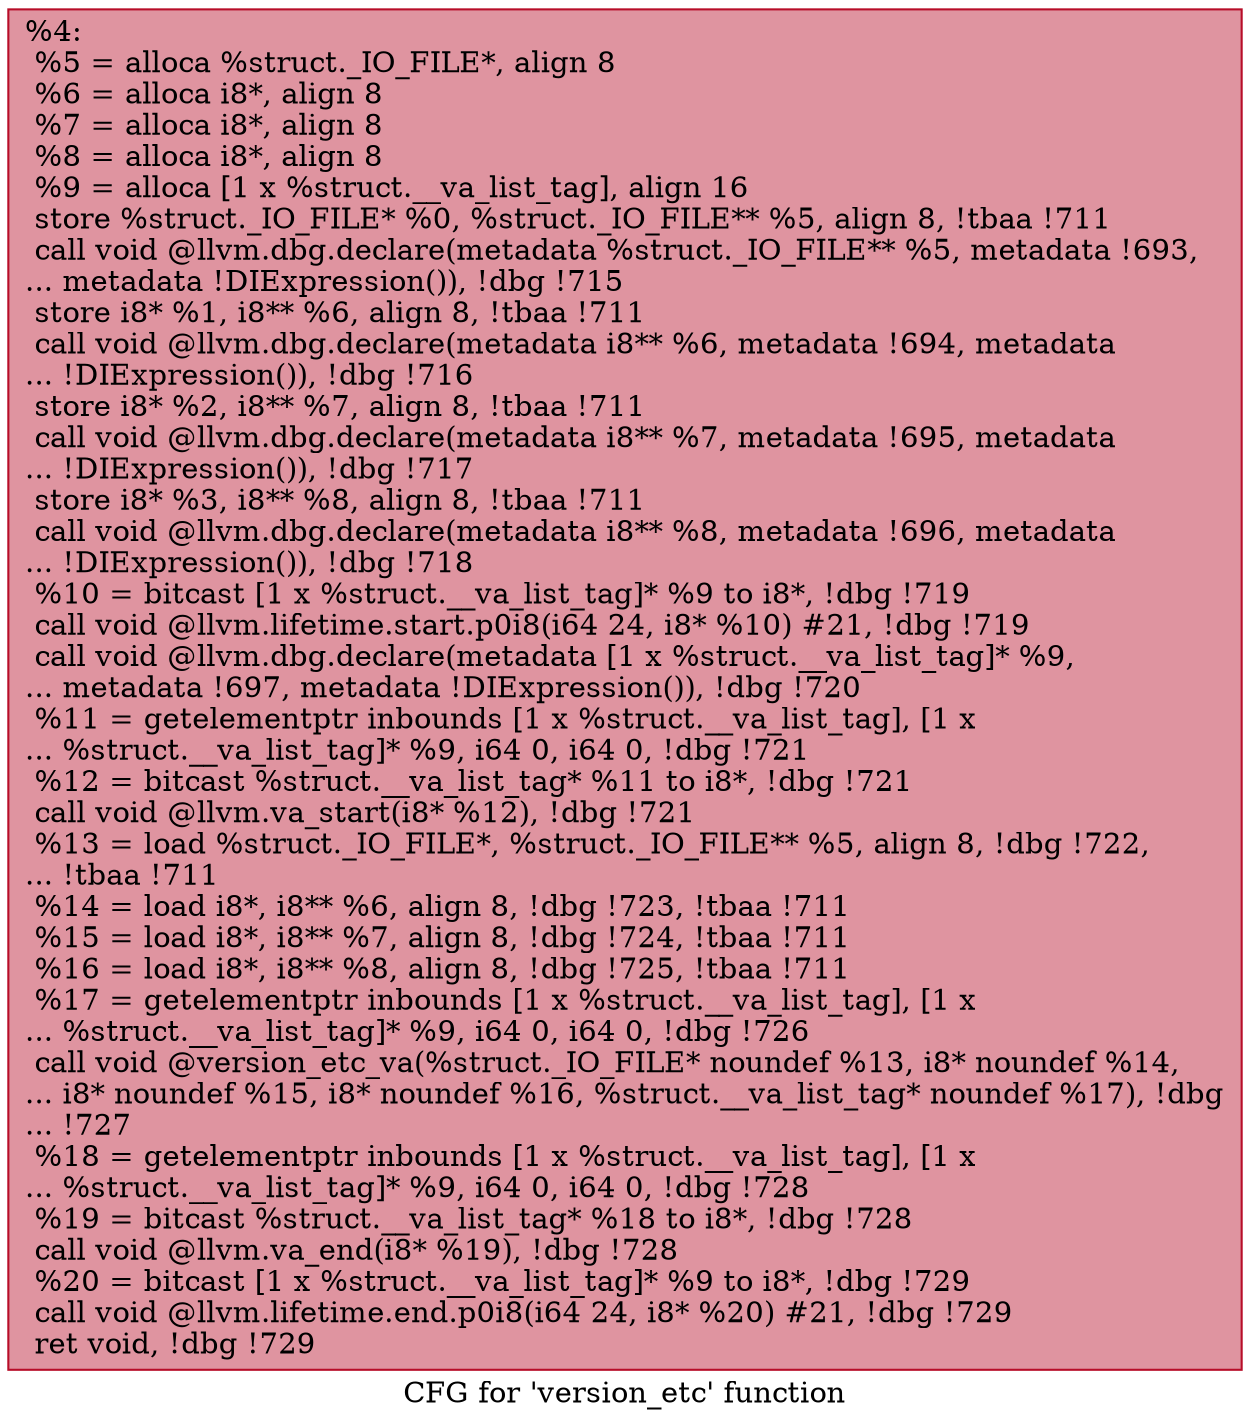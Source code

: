 digraph "CFG for 'version_etc' function" {
	label="CFG for 'version_etc' function";

	Node0x176f700 [shape=record,color="#b70d28ff", style=filled, fillcolor="#b70d2870",label="{%4:\l  %5 = alloca %struct._IO_FILE*, align 8\l  %6 = alloca i8*, align 8\l  %7 = alloca i8*, align 8\l  %8 = alloca i8*, align 8\l  %9 = alloca [1 x %struct.__va_list_tag], align 16\l  store %struct._IO_FILE* %0, %struct._IO_FILE** %5, align 8, !tbaa !711\l  call void @llvm.dbg.declare(metadata %struct._IO_FILE** %5, metadata !693,\l... metadata !DIExpression()), !dbg !715\l  store i8* %1, i8** %6, align 8, !tbaa !711\l  call void @llvm.dbg.declare(metadata i8** %6, metadata !694, metadata\l... !DIExpression()), !dbg !716\l  store i8* %2, i8** %7, align 8, !tbaa !711\l  call void @llvm.dbg.declare(metadata i8** %7, metadata !695, metadata\l... !DIExpression()), !dbg !717\l  store i8* %3, i8** %8, align 8, !tbaa !711\l  call void @llvm.dbg.declare(metadata i8** %8, metadata !696, metadata\l... !DIExpression()), !dbg !718\l  %10 = bitcast [1 x %struct.__va_list_tag]* %9 to i8*, !dbg !719\l  call void @llvm.lifetime.start.p0i8(i64 24, i8* %10) #21, !dbg !719\l  call void @llvm.dbg.declare(metadata [1 x %struct.__va_list_tag]* %9,\l... metadata !697, metadata !DIExpression()), !dbg !720\l  %11 = getelementptr inbounds [1 x %struct.__va_list_tag], [1 x\l... %struct.__va_list_tag]* %9, i64 0, i64 0, !dbg !721\l  %12 = bitcast %struct.__va_list_tag* %11 to i8*, !dbg !721\l  call void @llvm.va_start(i8* %12), !dbg !721\l  %13 = load %struct._IO_FILE*, %struct._IO_FILE** %5, align 8, !dbg !722,\l... !tbaa !711\l  %14 = load i8*, i8** %6, align 8, !dbg !723, !tbaa !711\l  %15 = load i8*, i8** %7, align 8, !dbg !724, !tbaa !711\l  %16 = load i8*, i8** %8, align 8, !dbg !725, !tbaa !711\l  %17 = getelementptr inbounds [1 x %struct.__va_list_tag], [1 x\l... %struct.__va_list_tag]* %9, i64 0, i64 0, !dbg !726\l  call void @version_etc_va(%struct._IO_FILE* noundef %13, i8* noundef %14,\l... i8* noundef %15, i8* noundef %16, %struct.__va_list_tag* noundef %17), !dbg\l... !727\l  %18 = getelementptr inbounds [1 x %struct.__va_list_tag], [1 x\l... %struct.__va_list_tag]* %9, i64 0, i64 0, !dbg !728\l  %19 = bitcast %struct.__va_list_tag* %18 to i8*, !dbg !728\l  call void @llvm.va_end(i8* %19), !dbg !728\l  %20 = bitcast [1 x %struct.__va_list_tag]* %9 to i8*, !dbg !729\l  call void @llvm.lifetime.end.p0i8(i64 24, i8* %20) #21, !dbg !729\l  ret void, !dbg !729\l}"];
}
